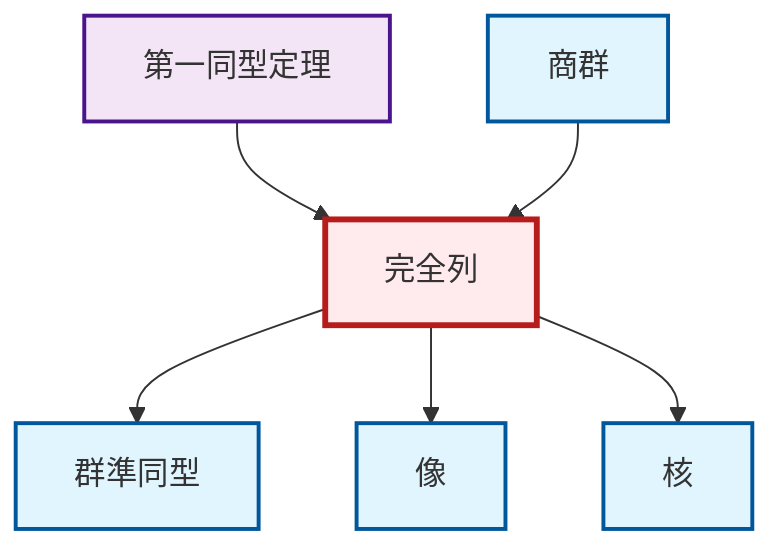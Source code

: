 graph TD
    classDef definition fill:#e1f5fe,stroke:#01579b,stroke-width:2px
    classDef theorem fill:#f3e5f5,stroke:#4a148c,stroke-width:2px
    classDef axiom fill:#fff3e0,stroke:#e65100,stroke-width:2px
    classDef example fill:#e8f5e9,stroke:#1b5e20,stroke-width:2px
    classDef current fill:#ffebee,stroke:#b71c1c,stroke-width:3px
    def-kernel["核"]:::definition
    def-homomorphism["群準同型"]:::definition
    def-exact-sequence["完全列"]:::definition
    thm-first-isomorphism["第一同型定理"]:::theorem
    def-quotient-group["商群"]:::definition
    def-image["像"]:::definition
    def-exact-sequence --> def-homomorphism
    thm-first-isomorphism --> def-exact-sequence
    def-exact-sequence --> def-image
    def-exact-sequence --> def-kernel
    def-quotient-group --> def-exact-sequence
    class def-exact-sequence current